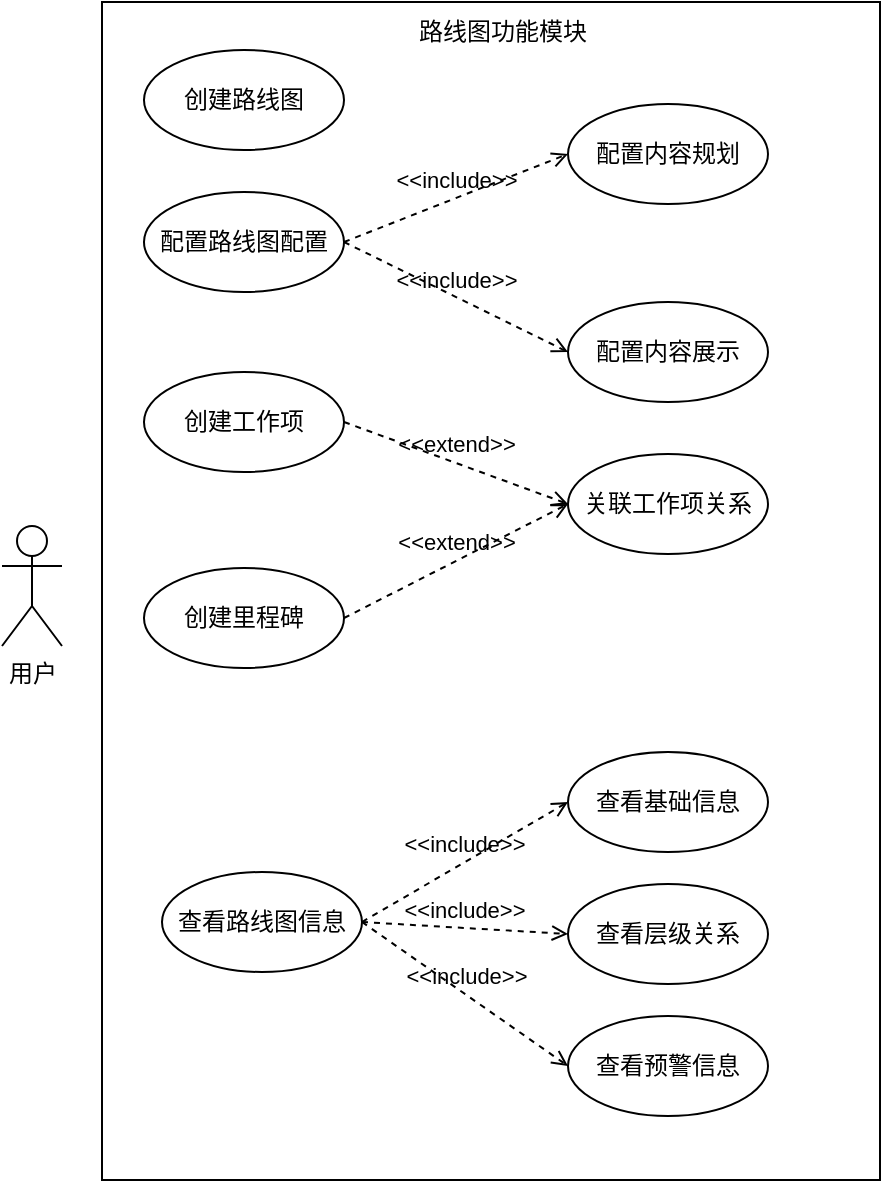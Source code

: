 <mxfile version="26.0.11">
  <diagram name="第 1 页" id="rlcm5lfefExAE8YrOiKz">
    <mxGraphModel dx="1242" dy="785" grid="0" gridSize="10" guides="1" tooltips="1" connect="1" arrows="1" fold="1" page="1" pageScale="1" pageWidth="827" pageHeight="1169" math="0" shadow="0">
      <root>
        <mxCell id="0" />
        <mxCell id="1" parent="0" />
        <mxCell id="Rl16lbnjKWnmfpAxJJmj-1" value="用户" style="shape=umlActor;verticalLabelPosition=bottom;verticalAlign=top;html=1;" vertex="1" parent="1">
          <mxGeometry x="163" y="327" width="30" height="60" as="geometry" />
        </mxCell>
        <mxCell id="Rl16lbnjKWnmfpAxJJmj-4" value="" style="rounded=0;whiteSpace=wrap;html=1;" vertex="1" parent="1">
          <mxGeometry x="213" y="65" width="389" height="589" as="geometry" />
        </mxCell>
        <mxCell id="Rl16lbnjKWnmfpAxJJmj-5" value="路线图功能模块" style="text;html=1;align=center;verticalAlign=middle;whiteSpace=wrap;rounded=0;" vertex="1" parent="1">
          <mxGeometry x="364" y="65" width="99" height="30" as="geometry" />
        </mxCell>
        <mxCell id="Rl16lbnjKWnmfpAxJJmj-7" value="配置路线图配置" style="ellipse;whiteSpace=wrap;html=1;" vertex="1" parent="1">
          <mxGeometry x="234" y="160" width="100" height="50" as="geometry" />
        </mxCell>
        <mxCell id="Rl16lbnjKWnmfpAxJJmj-12" value="创建路线图" style="ellipse;whiteSpace=wrap;html=1;" vertex="1" parent="1">
          <mxGeometry x="234" y="89" width="100" height="50" as="geometry" />
        </mxCell>
        <mxCell id="Rl16lbnjKWnmfpAxJJmj-13" value="创建工作项" style="ellipse;whiteSpace=wrap;html=1;" vertex="1" parent="1">
          <mxGeometry x="234" y="250" width="100" height="50" as="geometry" />
        </mxCell>
        <mxCell id="Rl16lbnjKWnmfpAxJJmj-14" value="查看路线图信息" style="ellipse;whiteSpace=wrap;html=1;" vertex="1" parent="1">
          <mxGeometry x="243" y="500" width="100" height="50" as="geometry" />
        </mxCell>
        <mxCell id="Rl16lbnjKWnmfpAxJJmj-15" value="关联工作项关系" style="ellipse;whiteSpace=wrap;html=1;" vertex="1" parent="1">
          <mxGeometry x="446" y="291" width="100" height="50" as="geometry" />
        </mxCell>
        <mxCell id="Rl16lbnjKWnmfpAxJJmj-17" value="配置内容规划" style="ellipse;whiteSpace=wrap;html=1;" vertex="1" parent="1">
          <mxGeometry x="446" y="116" width="100" height="50" as="geometry" />
        </mxCell>
        <mxCell id="Rl16lbnjKWnmfpAxJJmj-18" value="配置内容展示" style="ellipse;whiteSpace=wrap;html=1;" vertex="1" parent="1">
          <mxGeometry x="446" y="215" width="100" height="50" as="geometry" />
        </mxCell>
        <mxCell id="Rl16lbnjKWnmfpAxJJmj-19" value="查看预警信息" style="ellipse;whiteSpace=wrap;html=1;" vertex="1" parent="1">
          <mxGeometry x="446" y="572" width="100" height="50" as="geometry" />
        </mxCell>
        <mxCell id="Rl16lbnjKWnmfpAxJJmj-20" value="查看层级关系" style="ellipse;whiteSpace=wrap;html=1;" vertex="1" parent="1">
          <mxGeometry x="446" y="506" width="100" height="50" as="geometry" />
        </mxCell>
        <mxCell id="Rl16lbnjKWnmfpAxJJmj-21" value="查看基础信息" style="ellipse;whiteSpace=wrap;html=1;" vertex="1" parent="1">
          <mxGeometry x="446" y="440" width="100" height="50" as="geometry" />
        </mxCell>
        <mxCell id="Rl16lbnjKWnmfpAxJJmj-22" value="创建里程碑" style="ellipse;whiteSpace=wrap;html=1;" vertex="1" parent="1">
          <mxGeometry x="234" y="348" width="100" height="50" as="geometry" />
        </mxCell>
        <mxCell id="Rl16lbnjKWnmfpAxJJmj-23" value="&amp;lt;&amp;lt;include&amp;gt;&amp;gt;" style="html=1;verticalAlign=bottom;labelBackgroundColor=none;endArrow=open;endFill=0;dashed=1;rounded=0;exitX=1;exitY=0.5;exitDx=0;exitDy=0;entryX=0;entryY=0.5;entryDx=0;entryDy=0;" edge="1" parent="1" source="Rl16lbnjKWnmfpAxJJmj-7" target="Rl16lbnjKWnmfpAxJJmj-17">
          <mxGeometry width="160" relative="1" as="geometry">
            <mxPoint x="377" y="279" as="sourcePoint" />
            <mxPoint x="476" y="277" as="targetPoint" />
          </mxGeometry>
        </mxCell>
        <mxCell id="Rl16lbnjKWnmfpAxJJmj-24" value="&amp;lt;&amp;lt;include&amp;gt;&amp;gt;" style="html=1;verticalAlign=bottom;labelBackgroundColor=none;endArrow=open;endFill=0;dashed=1;rounded=0;exitX=1;exitY=0.5;exitDx=0;exitDy=0;entryX=0;entryY=0.5;entryDx=0;entryDy=0;" edge="1" parent="1" source="Rl16lbnjKWnmfpAxJJmj-7" target="Rl16lbnjKWnmfpAxJJmj-18">
          <mxGeometry width="160" relative="1" as="geometry">
            <mxPoint x="344" y="189" as="sourcePoint" />
            <mxPoint x="451" y="137" as="targetPoint" />
          </mxGeometry>
        </mxCell>
        <mxCell id="Rl16lbnjKWnmfpAxJJmj-25" value="&amp;lt;&amp;lt;include&amp;gt;&amp;gt;" style="html=1;verticalAlign=bottom;labelBackgroundColor=none;endArrow=open;endFill=0;dashed=1;rounded=0;exitX=1;exitY=0.5;exitDx=0;exitDy=0;entryX=0;entryY=0.5;entryDx=0;entryDy=0;" edge="1" parent="1" source="Rl16lbnjKWnmfpAxJJmj-14" target="Rl16lbnjKWnmfpAxJJmj-21">
          <mxGeometry width="160" relative="1" as="geometry">
            <mxPoint x="344" y="189" as="sourcePoint" />
            <mxPoint x="456" y="204" as="targetPoint" />
          </mxGeometry>
        </mxCell>
        <mxCell id="Rl16lbnjKWnmfpAxJJmj-26" value="&amp;lt;&amp;lt;include&amp;gt;&amp;gt;" style="html=1;verticalAlign=bottom;labelBackgroundColor=none;endArrow=open;endFill=0;dashed=1;rounded=0;exitX=1;exitY=0.5;exitDx=0;exitDy=0;entryX=0;entryY=0.5;entryDx=0;entryDy=0;" edge="1" parent="1" source="Rl16lbnjKWnmfpAxJJmj-14" target="Rl16lbnjKWnmfpAxJJmj-20">
          <mxGeometry width="160" relative="1" as="geometry">
            <mxPoint x="344" y="520" as="sourcePoint" />
            <mxPoint x="440" y="474" as="targetPoint" />
          </mxGeometry>
        </mxCell>
        <mxCell id="Rl16lbnjKWnmfpAxJJmj-27" value="&amp;lt;&amp;lt;include&amp;gt;&amp;gt;" style="html=1;verticalAlign=bottom;labelBackgroundColor=none;endArrow=open;endFill=0;dashed=1;rounded=0;exitX=1;exitY=0.5;exitDx=0;exitDy=0;entryX=0;entryY=0.5;entryDx=0;entryDy=0;" edge="1" parent="1" source="Rl16lbnjKWnmfpAxJJmj-14" target="Rl16lbnjKWnmfpAxJJmj-19">
          <mxGeometry width="160" relative="1" as="geometry">
            <mxPoint x="344" y="520" as="sourcePoint" />
            <mxPoint x="442" y="540" as="targetPoint" />
          </mxGeometry>
        </mxCell>
        <mxCell id="Rl16lbnjKWnmfpAxJJmj-28" value="&amp;lt;&amp;lt;extend&amp;gt;&amp;gt;" style="html=1;verticalAlign=bottom;labelBackgroundColor=none;endArrow=open;endFill=0;dashed=1;rounded=0;exitX=1;exitY=0.5;exitDx=0;exitDy=0;entryX=0;entryY=0.5;entryDx=0;entryDy=0;" edge="1" parent="1" source="Rl16lbnjKWnmfpAxJJmj-13" target="Rl16lbnjKWnmfpAxJJmj-15">
          <mxGeometry width="160" relative="1" as="geometry">
            <mxPoint x="332" y="404" as="sourcePoint" />
            <mxPoint x="492" y="404" as="targetPoint" />
          </mxGeometry>
        </mxCell>
        <mxCell id="Rl16lbnjKWnmfpAxJJmj-29" value="&amp;lt;&amp;lt;extend&amp;gt;&amp;gt;" style="html=1;verticalAlign=bottom;labelBackgroundColor=none;endArrow=open;endFill=0;dashed=1;rounded=0;exitX=1;exitY=0.5;exitDx=0;exitDy=0;entryX=0;entryY=0.5;entryDx=0;entryDy=0;" edge="1" parent="1" source="Rl16lbnjKWnmfpAxJJmj-22" target="Rl16lbnjKWnmfpAxJJmj-15">
          <mxGeometry width="160" relative="1" as="geometry">
            <mxPoint x="344" y="264" as="sourcePoint" />
            <mxPoint x="456" y="303" as="targetPoint" />
          </mxGeometry>
        </mxCell>
      </root>
    </mxGraphModel>
  </diagram>
</mxfile>
